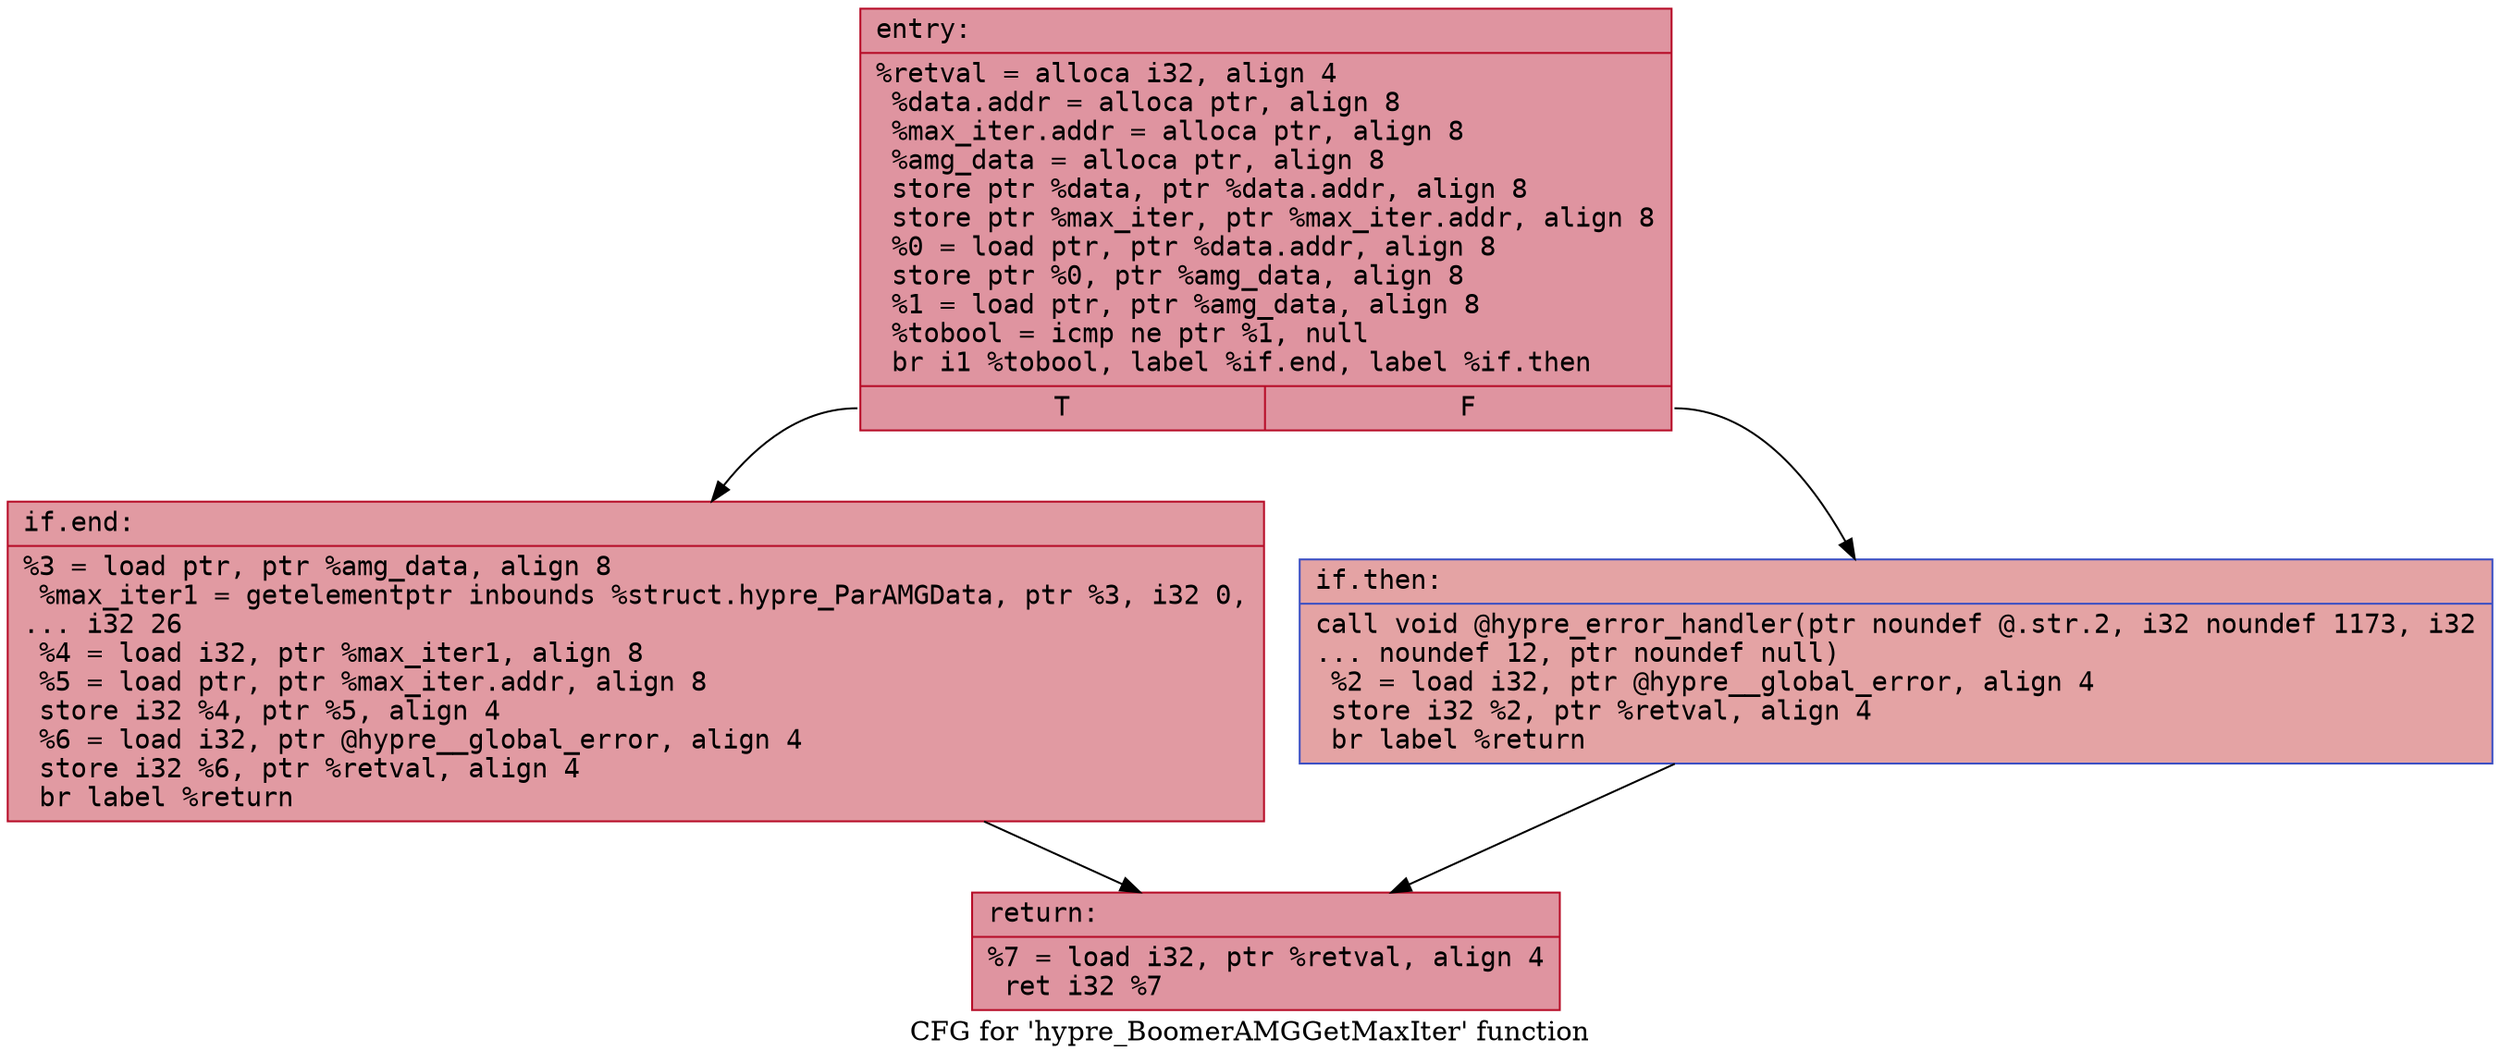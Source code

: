 digraph "CFG for 'hypre_BoomerAMGGetMaxIter' function" {
	label="CFG for 'hypre_BoomerAMGGetMaxIter' function";

	Node0x55fa80a678f0 [shape=record,color="#b70d28ff", style=filled, fillcolor="#b70d2870" fontname="Courier",label="{entry:\l|  %retval = alloca i32, align 4\l  %data.addr = alloca ptr, align 8\l  %max_iter.addr = alloca ptr, align 8\l  %amg_data = alloca ptr, align 8\l  store ptr %data, ptr %data.addr, align 8\l  store ptr %max_iter, ptr %max_iter.addr, align 8\l  %0 = load ptr, ptr %data.addr, align 8\l  store ptr %0, ptr %amg_data, align 8\l  %1 = load ptr, ptr %amg_data, align 8\l  %tobool = icmp ne ptr %1, null\l  br i1 %tobool, label %if.end, label %if.then\l|{<s0>T|<s1>F}}"];
	Node0x55fa80a678f0:s0 -> Node0x55fa80a67f30[tooltip="entry -> if.end\nProbability 62.50%" ];
	Node0x55fa80a678f0:s1 -> Node0x55fa80a67fa0[tooltip="entry -> if.then\nProbability 37.50%" ];
	Node0x55fa80a67fa0 [shape=record,color="#3d50c3ff", style=filled, fillcolor="#c32e3170" fontname="Courier",label="{if.then:\l|  call void @hypre_error_handler(ptr noundef @.str.2, i32 noundef 1173, i32\l... noundef 12, ptr noundef null)\l  %2 = load i32, ptr @hypre__global_error, align 4\l  store i32 %2, ptr %retval, align 4\l  br label %return\l}"];
	Node0x55fa80a67fa0 -> Node0x55fa80a68460[tooltip="if.then -> return\nProbability 100.00%" ];
	Node0x55fa80a67f30 [shape=record,color="#b70d28ff", style=filled, fillcolor="#bb1b2c70" fontname="Courier",label="{if.end:\l|  %3 = load ptr, ptr %amg_data, align 8\l  %max_iter1 = getelementptr inbounds %struct.hypre_ParAMGData, ptr %3, i32 0,\l... i32 26\l  %4 = load i32, ptr %max_iter1, align 8\l  %5 = load ptr, ptr %max_iter.addr, align 8\l  store i32 %4, ptr %5, align 4\l  %6 = load i32, ptr @hypre__global_error, align 4\l  store i32 %6, ptr %retval, align 4\l  br label %return\l}"];
	Node0x55fa80a67f30 -> Node0x55fa80a68460[tooltip="if.end -> return\nProbability 100.00%" ];
	Node0x55fa80a68460 [shape=record,color="#b70d28ff", style=filled, fillcolor="#b70d2870" fontname="Courier",label="{return:\l|  %7 = load i32, ptr %retval, align 4\l  ret i32 %7\l}"];
}
